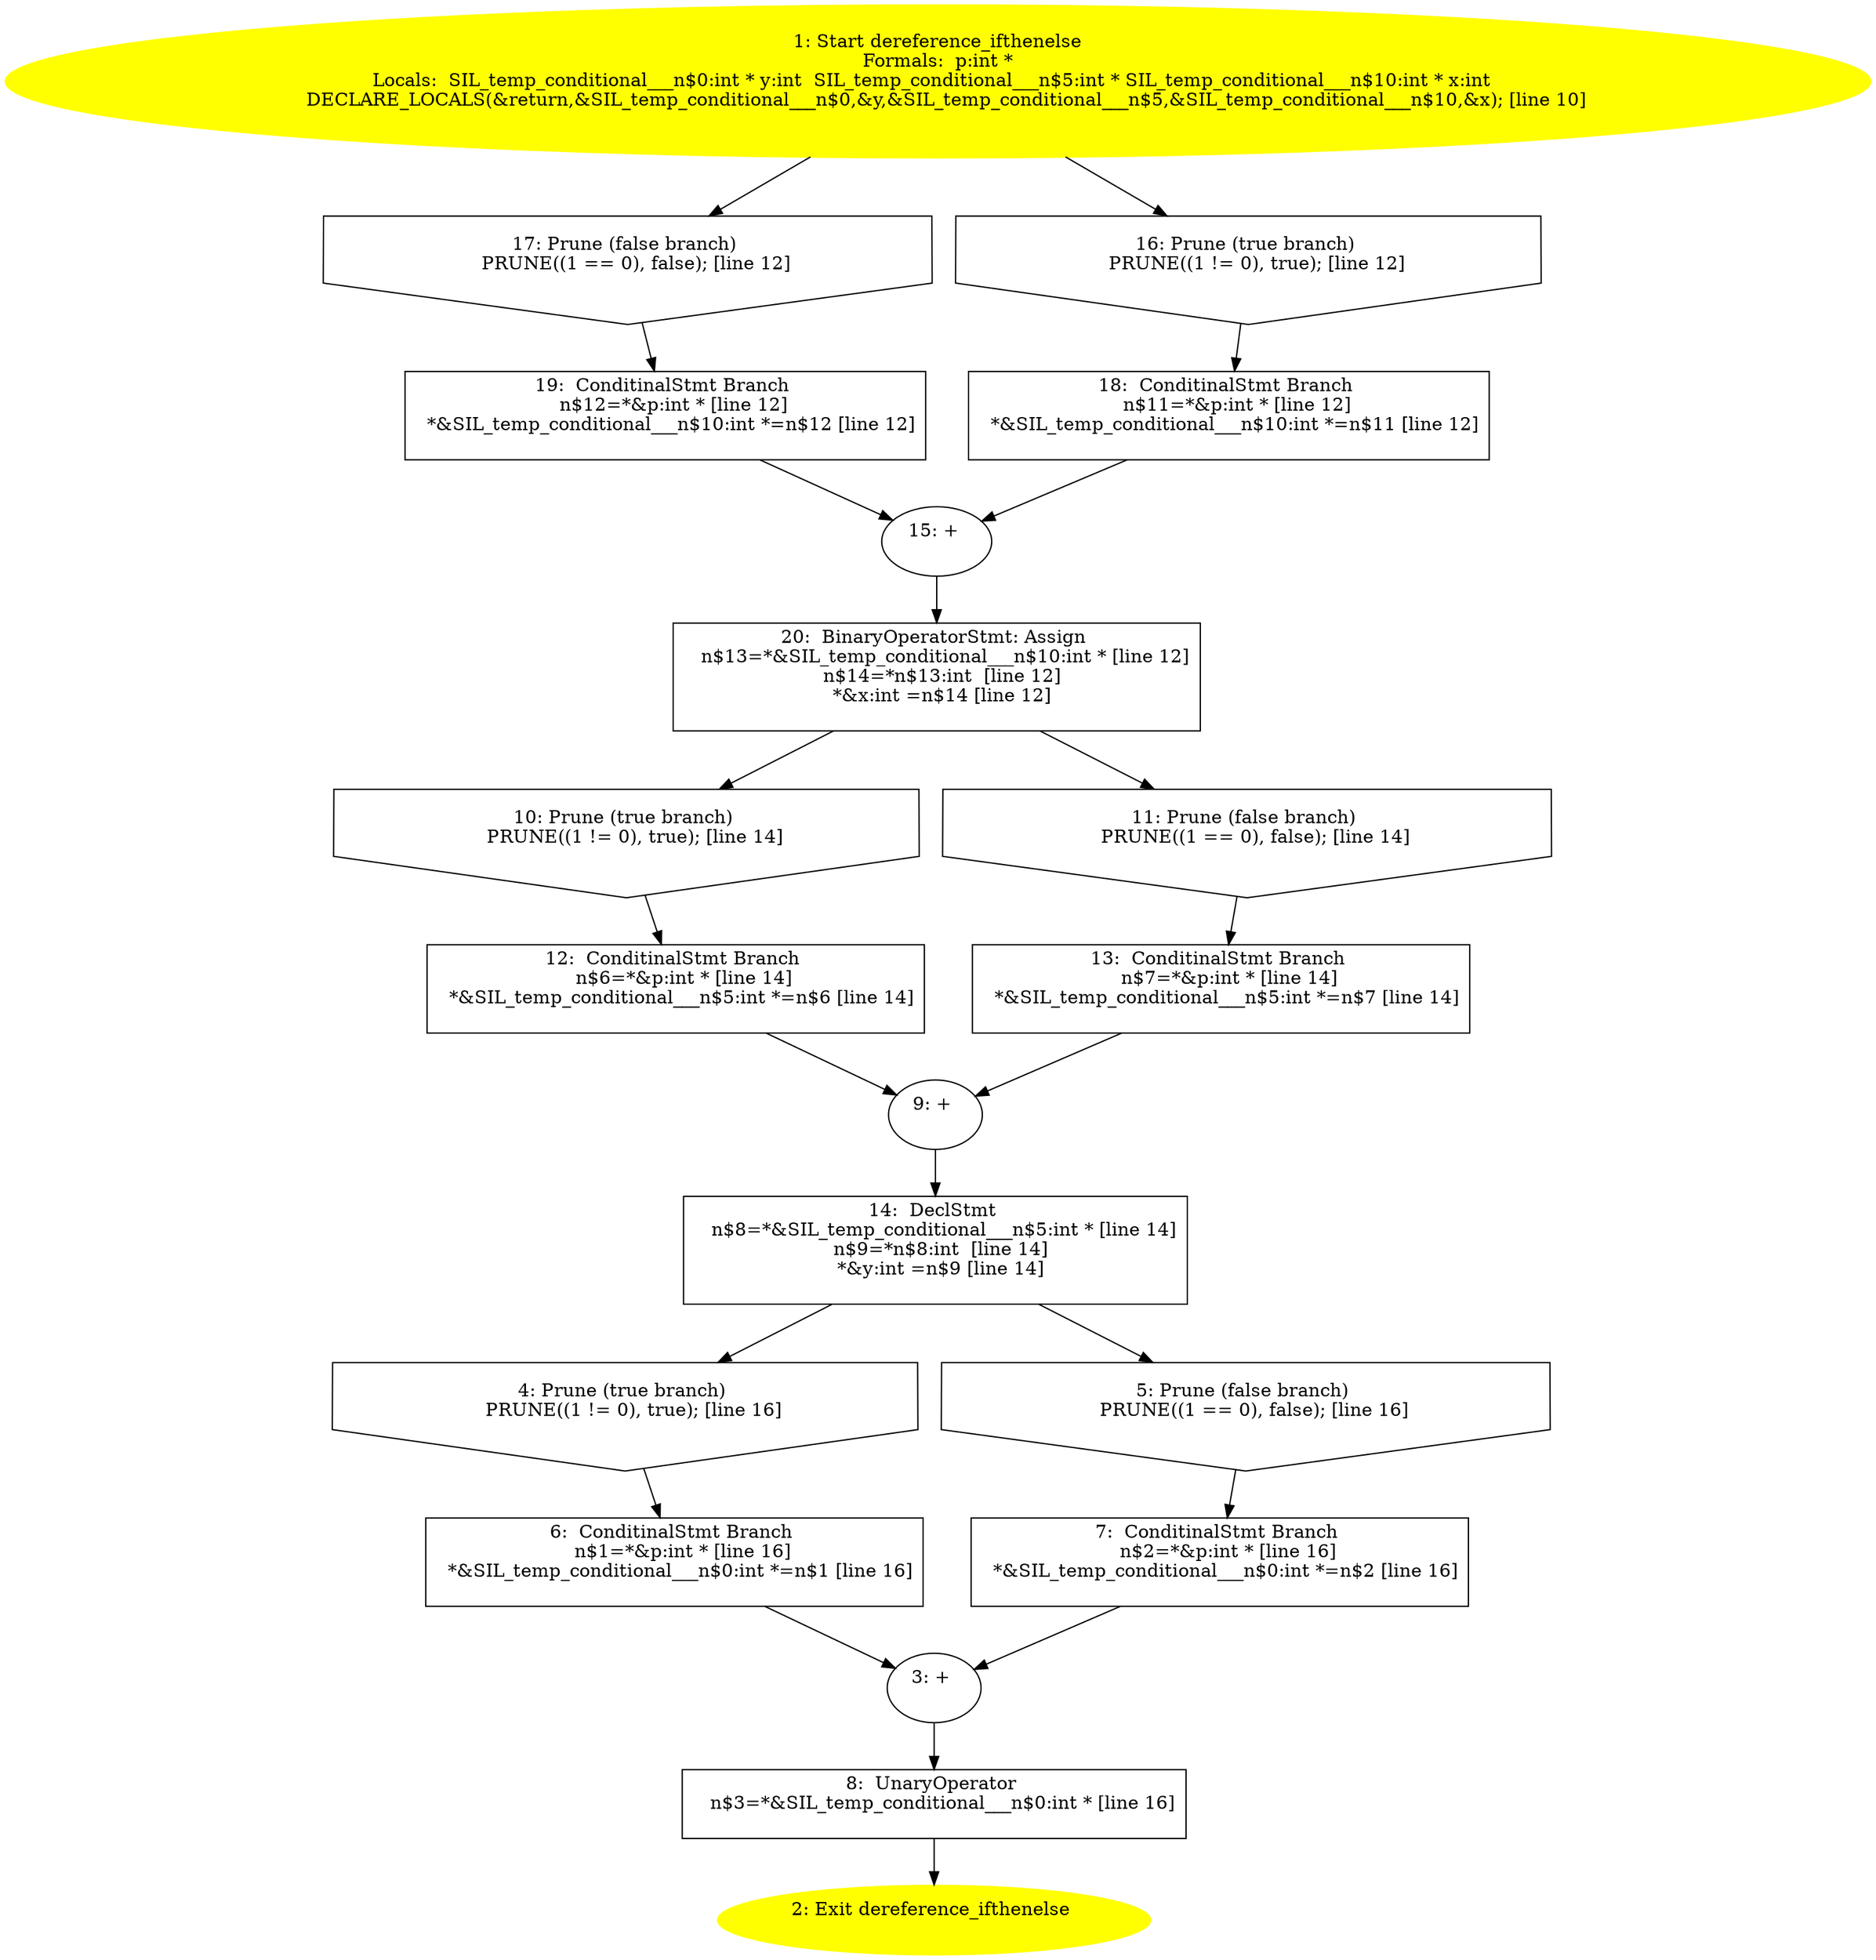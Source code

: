 /* @generated */
digraph iCFG {
20 [label="20:  BinaryOperatorStmt: Assign \n   n$13=*&SIL_temp_conditional___n$10:int * [line 12]\n  n$14=*n$13:int  [line 12]\n  *&x:int =n$14 [line 12]\n " shape="box"]
	

	 20 -> 10 ;
	 20 -> 11 ;
19 [label="19:  ConditinalStmt Branch \n   n$12=*&p:int * [line 12]\n  *&SIL_temp_conditional___n$10:int *=n$12 [line 12]\n " shape="box"]
	

	 19 -> 15 ;
18 [label="18:  ConditinalStmt Branch \n   n$11=*&p:int * [line 12]\n  *&SIL_temp_conditional___n$10:int *=n$11 [line 12]\n " shape="box"]
	

	 18 -> 15 ;
17 [label="17: Prune (false branch) \n   PRUNE((1 == 0), false); [line 12]\n " shape="invhouse"]
	

	 17 -> 19 ;
16 [label="16: Prune (true branch) \n   PRUNE((1 != 0), true); [line 12]\n " shape="invhouse"]
	

	 16 -> 18 ;
15 [label="15: + \n  " ]
	

	 15 -> 20 ;
14 [label="14:  DeclStmt \n   n$8=*&SIL_temp_conditional___n$5:int * [line 14]\n  n$9=*n$8:int  [line 14]\n  *&y:int =n$9 [line 14]\n " shape="box"]
	

	 14 -> 4 ;
	 14 -> 5 ;
13 [label="13:  ConditinalStmt Branch \n   n$7=*&p:int * [line 14]\n  *&SIL_temp_conditional___n$5:int *=n$7 [line 14]\n " shape="box"]
	

	 13 -> 9 ;
12 [label="12:  ConditinalStmt Branch \n   n$6=*&p:int * [line 14]\n  *&SIL_temp_conditional___n$5:int *=n$6 [line 14]\n " shape="box"]
	

	 12 -> 9 ;
11 [label="11: Prune (false branch) \n   PRUNE((1 == 0), false); [line 14]\n " shape="invhouse"]
	

	 11 -> 13 ;
10 [label="10: Prune (true branch) \n   PRUNE((1 != 0), true); [line 14]\n " shape="invhouse"]
	

	 10 -> 12 ;
9 [label="9: + \n  " ]
	

	 9 -> 14 ;
8 [label="8:  UnaryOperator \n   n$3=*&SIL_temp_conditional___n$0:int * [line 16]\n " shape="box"]
	

	 8 -> 2 ;
7 [label="7:  ConditinalStmt Branch \n   n$2=*&p:int * [line 16]\n  *&SIL_temp_conditional___n$0:int *=n$2 [line 16]\n " shape="box"]
	

	 7 -> 3 ;
6 [label="6:  ConditinalStmt Branch \n   n$1=*&p:int * [line 16]\n  *&SIL_temp_conditional___n$0:int *=n$1 [line 16]\n " shape="box"]
	

	 6 -> 3 ;
5 [label="5: Prune (false branch) \n   PRUNE((1 == 0), false); [line 16]\n " shape="invhouse"]
	

	 5 -> 7 ;
4 [label="4: Prune (true branch) \n   PRUNE((1 != 0), true); [line 16]\n " shape="invhouse"]
	

	 4 -> 6 ;
3 [label="3: + \n  " ]
	

	 3 -> 8 ;
2 [label="2: Exit dereference_ifthenelse \n  " color=yellow style=filled]
	

1 [label="1: Start dereference_ifthenelse\nFormals:  p:int *\nLocals:  SIL_temp_conditional___n$0:int * y:int  SIL_temp_conditional___n$5:int * SIL_temp_conditional___n$10:int * x:int  \n   DECLARE_LOCALS(&return,&SIL_temp_conditional___n$0,&y,&SIL_temp_conditional___n$5,&SIL_temp_conditional___n$10,&x); [line 10]\n " color=yellow style=filled]
	

	 1 -> 16 ;
	 1 -> 17 ;
}
